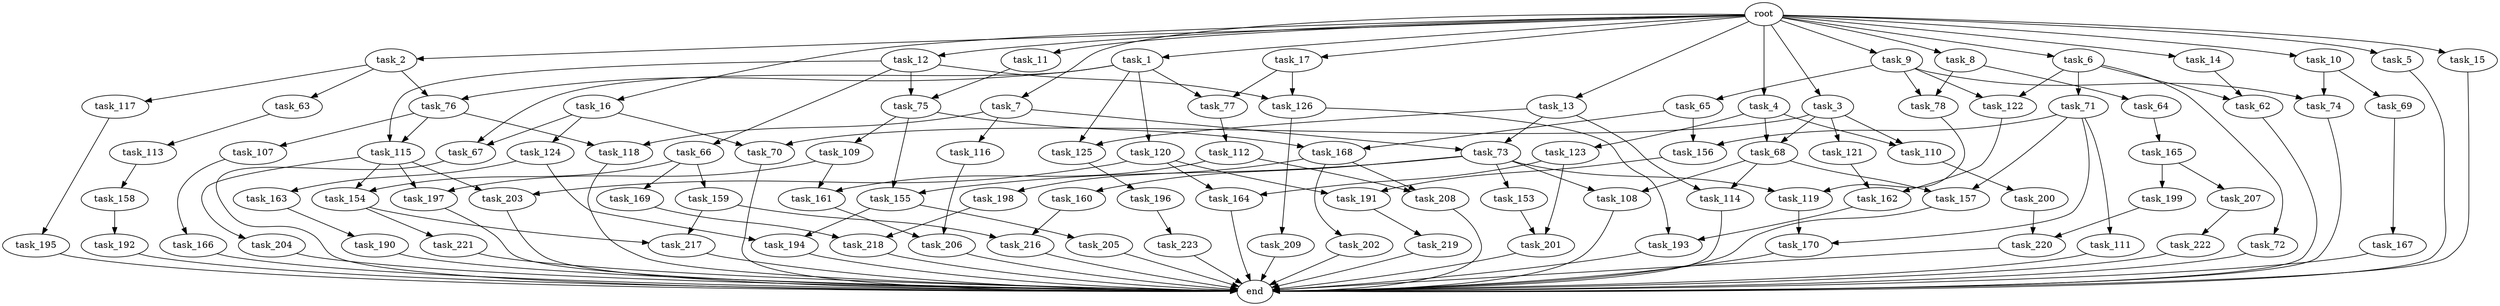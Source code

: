 digraph G {
  task_11 [size="2.048000"];
  task_168 [size="2010044694.528000"];
  task_195 [size="154618822.656000"];
  task_64 [size="68719476.736000"];
  task_17 [size="2.048000"];
  task_190 [size="1391569403.904000"];
  task_219 [size="154618822.656000"];
  task_217 [size="704374636.544000"];
  task_126 [size="3435973836.800000"];
  task_69 [size="154618822.656000"];
  task_155 [size="1047972020.224000"];
  task_113 [size="154618822.656000"];
  task_199 [size="429496729.600000"];
  task_73 [size="1047972020.224000"];
  task_124 [size="429496729.600000"];
  task_197 [size="1992864825.344000"];
  task_7 [size="2.048000"];
  task_109 [size="618475290.624000"];
  task_67 [size="584115552.256000"];
  task_122 [size="3435973836.800000"];
  task_158 [size="68719476.736000"];
  task_157 [size="996432412.672000"];
  task_205 [size="841813590.016000"];
  task_216 [size="858993459.200000"];
  task_115 [size="3109556322.304000"];
  task_75 [size="3109556322.304000"];
  task_206 [size="223338299.392000"];
  task_192 [size="841813590.016000"];
  task_203 [size="2817498546.176000"];
  task_63 [size="1391569403.904000"];
  task_201 [size="1374389534.720000"];
  task_107 [size="1391569403.904000"];
  task_72 [size="1717986918.400000"];
  task_196 [size="429496729.600000"];
  task_112 [size="1099511627.776000"];
  task_121 [size="1099511627.776000"];
  task_198 [size="154618822.656000"];
  task_202 [size="154618822.656000"];
  task_170 [size="996432412.672000"];
  task_207 [size="429496729.600000"];
  task_14 [size="2.048000"];
  task_62 [size="2147483648.000000"];
  task_125 [size="773094113.280000"];
  task_119 [size="2147483648.000000"];
  task_153 [size="429496729.600000"];
  task_223 [size="274877906.944000"];
  task_108 [size="1271310319.616000"];
  task_9 [size="2.048000"];
  task_8 [size="2.048000"];
  end [size="0.000000"];
  root [size="0.000000"];
  task_167 [size="429496729.600000"];
  task_161 [size="549755813.888000"];
  task_218 [size="1546188226.560000"];
  task_165 [size="841813590.016000"];
  task_4 [size="2.048000"];
  task_70 [size="1529008357.376000"];
  task_65 [size="1717986918.400000"];
  task_78 [size="1786706395.136000"];
  task_13 [size="2.048000"];
  task_194 [size="996432412.672000"];
  task_66 [size="1717986918.400000"];
  task_120 [size="154618822.656000"];
  task_5 [size="2.048000"];
  task_15 [size="2.048000"];
  task_204 [size="1717986918.400000"];
  task_154 [size="1992864825.344000"];
  task_200 [size="841813590.016000"];
  task_6 [size="2.048000"];
  task_220 [size="584115552.256000"];
  task_116 [size="429496729.600000"];
  task_16 [size="2.048000"];
  task_164 [size="1374389534.720000"];
  task_3 [size="2.048000"];
  task_117 [size="1391569403.904000"];
  task_209 [size="429496729.600000"];
  task_166 [size="154618822.656000"];
  task_10 [size="2.048000"];
  task_118 [size="1821066133.504000"];
  task_110 [size="1717986918.400000"];
  task_74 [size="1872605741.056000"];
  task_221 [size="274877906.944000"];
  task_160 [size="429496729.600000"];
  task_1 [size="2.048000"];
  task_208 [size="429496729.600000"];
  task_222 [size="1391569403.904000"];
  task_159 [size="274877906.944000"];
  task_156 [size="1546188226.560000"];
  task_68 [size="1717986918.400000"];
  task_2 [size="2.048000"];
  task_71 [size="1717986918.400000"];
  task_114 [size="1460288880.640000"];
  task_12 [size="2.048000"];
  task_111 [size="154618822.656000"];
  task_191 [size="1374389534.720000"];
  task_163 [size="154618822.656000"];
  task_123 [size="618475290.624000"];
  task_193 [size="1529008357.376000"];
  task_162 [size="704374636.544000"];
  task_77 [size="1872605741.056000"];
  task_169 [size="274877906.944000"];
  task_76 [size="1546188226.560000"];

  task_11 -> task_75 [size="679477248.000000"];
  task_168 -> task_198 [size="75497472.000000"];
  task_168 -> task_202 [size="75497472.000000"];
  task_168 -> task_208 [size="75497472.000000"];
  task_195 -> end [size="1.000000"];
  task_64 -> task_165 [size="411041792.000000"];
  task_17 -> task_77 [size="838860800.000000"];
  task_17 -> task_126 [size="838860800.000000"];
  task_190 -> end [size="1.000000"];
  task_219 -> end [size="1.000000"];
  task_217 -> end [size="1.000000"];
  task_126 -> task_209 [size="209715200.000000"];
  task_126 -> task_193 [size="209715200.000000"];
  task_69 -> task_167 [size="209715200.000000"];
  task_155 -> task_205 [size="411041792.000000"];
  task_155 -> task_194 [size="411041792.000000"];
  task_113 -> task_158 [size="33554432.000000"];
  task_199 -> task_220 [size="75497472.000000"];
  task_73 -> task_108 [size="209715200.000000"];
  task_73 -> task_119 [size="209715200.000000"];
  task_73 -> task_153 [size="209715200.000000"];
  task_73 -> task_160 [size="209715200.000000"];
  task_73 -> task_155 [size="209715200.000000"];
  task_124 -> task_194 [size="75497472.000000"];
  task_124 -> task_163 [size="75497472.000000"];
  task_197 -> end [size="1.000000"];
  task_7 -> task_118 [size="209715200.000000"];
  task_7 -> task_73 [size="209715200.000000"];
  task_7 -> task_116 [size="209715200.000000"];
  task_109 -> task_197 [size="134217728.000000"];
  task_109 -> task_161 [size="134217728.000000"];
  task_67 -> end [size="1.000000"];
  task_122 -> task_162 [size="209715200.000000"];
  task_158 -> task_192 [size="411041792.000000"];
  task_157 -> end [size="1.000000"];
  task_205 -> end [size="1.000000"];
  task_216 -> end [size="1.000000"];
  task_115 -> task_197 [size="838860800.000000"];
  task_115 -> task_204 [size="838860800.000000"];
  task_115 -> task_154 [size="838860800.000000"];
  task_115 -> task_203 [size="838860800.000000"];
  task_75 -> task_109 [size="301989888.000000"];
  task_75 -> task_155 [size="301989888.000000"];
  task_75 -> task_168 [size="301989888.000000"];
  task_206 -> end [size="1.000000"];
  task_192 -> end [size="1.000000"];
  task_203 -> end [size="1.000000"];
  task_63 -> task_113 [size="75497472.000000"];
  task_201 -> end [size="1.000000"];
  task_107 -> task_166 [size="75497472.000000"];
  task_72 -> end [size="1.000000"];
  task_196 -> task_223 [size="134217728.000000"];
  task_112 -> task_161 [size="134217728.000000"];
  task_112 -> task_208 [size="134217728.000000"];
  task_121 -> task_162 [size="134217728.000000"];
  task_198 -> task_218 [size="679477248.000000"];
  task_202 -> end [size="1.000000"];
  task_170 -> end [size="1.000000"];
  task_207 -> task_222 [size="679477248.000000"];
  task_14 -> task_62 [size="209715200.000000"];
  task_62 -> end [size="1.000000"];
  task_125 -> task_196 [size="209715200.000000"];
  task_119 -> task_170 [size="411041792.000000"];
  task_153 -> task_201 [size="536870912.000000"];
  task_223 -> end [size="1.000000"];
  task_108 -> end [size="1.000000"];
  task_9 -> task_65 [size="838860800.000000"];
  task_9 -> task_78 [size="838860800.000000"];
  task_9 -> task_122 [size="838860800.000000"];
  task_9 -> task_74 [size="838860800.000000"];
  task_8 -> task_78 [size="33554432.000000"];
  task_8 -> task_64 [size="33554432.000000"];
  root -> task_15 [size="1.000000"];
  root -> task_16 [size="1.000000"];
  root -> task_5 [size="1.000000"];
  root -> task_11 [size="1.000000"];
  root -> task_3 [size="1.000000"];
  root -> task_12 [size="1.000000"];
  root -> task_8 [size="1.000000"];
  root -> task_6 [size="1.000000"];
  root -> task_17 [size="1.000000"];
  root -> task_7 [size="1.000000"];
  root -> task_1 [size="1.000000"];
  root -> task_4 [size="1.000000"];
  root -> task_2 [size="1.000000"];
  root -> task_13 [size="1.000000"];
  root -> task_14 [size="1.000000"];
  root -> task_9 [size="1.000000"];
  root -> task_10 [size="1.000000"];
  task_167 -> end [size="1.000000"];
  task_161 -> task_206 [size="33554432.000000"];
  task_218 -> end [size="1.000000"];
  task_165 -> task_207 [size="209715200.000000"];
  task_165 -> task_199 [size="209715200.000000"];
  task_4 -> task_68 [size="301989888.000000"];
  task_4 -> task_123 [size="301989888.000000"];
  task_4 -> task_110 [size="301989888.000000"];
  task_70 -> end [size="1.000000"];
  task_65 -> task_156 [size="679477248.000000"];
  task_65 -> task_168 [size="679477248.000000"];
  task_78 -> task_119 [size="838860800.000000"];
  task_13 -> task_114 [size="301989888.000000"];
  task_13 -> task_125 [size="301989888.000000"];
  task_13 -> task_73 [size="301989888.000000"];
  task_194 -> end [size="1.000000"];
  task_66 -> task_169 [size="134217728.000000"];
  task_66 -> task_159 [size="134217728.000000"];
  task_66 -> task_154 [size="134217728.000000"];
  task_120 -> task_164 [size="536870912.000000"];
  task_120 -> task_191 [size="536870912.000000"];
  task_120 -> task_203 [size="536870912.000000"];
  task_5 -> end [size="1.000000"];
  task_15 -> end [size="1.000000"];
  task_204 -> end [size="1.000000"];
  task_154 -> task_221 [size="134217728.000000"];
  task_154 -> task_217 [size="134217728.000000"];
  task_200 -> task_220 [size="209715200.000000"];
  task_6 -> task_72 [size="838860800.000000"];
  task_6 -> task_62 [size="838860800.000000"];
  task_6 -> task_122 [size="838860800.000000"];
  task_6 -> task_71 [size="838860800.000000"];
  task_220 -> end [size="1.000000"];
  task_116 -> task_206 [size="75497472.000000"];
  task_16 -> task_124 [size="209715200.000000"];
  task_16 -> task_67 [size="209715200.000000"];
  task_16 -> task_70 [size="209715200.000000"];
  task_164 -> end [size="1.000000"];
  task_3 -> task_68 [size="536870912.000000"];
  task_3 -> task_121 [size="536870912.000000"];
  task_3 -> task_70 [size="536870912.000000"];
  task_3 -> task_110 [size="536870912.000000"];
  task_117 -> task_195 [size="75497472.000000"];
  task_209 -> end [size="1.000000"];
  task_166 -> end [size="1.000000"];
  task_10 -> task_69 [size="75497472.000000"];
  task_10 -> task_74 [size="75497472.000000"];
  task_118 -> end [size="1.000000"];
  task_110 -> task_200 [size="411041792.000000"];
  task_74 -> end [size="1.000000"];
  task_221 -> end [size="1.000000"];
  task_160 -> task_216 [size="209715200.000000"];
  task_1 -> task_67 [size="75497472.000000"];
  task_1 -> task_120 [size="75497472.000000"];
  task_1 -> task_125 [size="75497472.000000"];
  task_1 -> task_77 [size="75497472.000000"];
  task_1 -> task_76 [size="75497472.000000"];
  task_208 -> end [size="1.000000"];
  task_222 -> end [size="1.000000"];
  task_159 -> task_216 [size="209715200.000000"];
  task_159 -> task_217 [size="209715200.000000"];
  task_156 -> task_191 [size="134217728.000000"];
  task_68 -> task_108 [size="411041792.000000"];
  task_68 -> task_114 [size="411041792.000000"];
  task_68 -> task_157 [size="411041792.000000"];
  task_2 -> task_76 [size="679477248.000000"];
  task_2 -> task_117 [size="679477248.000000"];
  task_2 -> task_63 [size="679477248.000000"];
  task_71 -> task_157 [size="75497472.000000"];
  task_71 -> task_111 [size="75497472.000000"];
  task_71 -> task_156 [size="75497472.000000"];
  task_71 -> task_170 [size="75497472.000000"];
  task_114 -> end [size="1.000000"];
  task_12 -> task_66 [size="838860800.000000"];
  task_12 -> task_75 [size="838860800.000000"];
  task_12 -> task_115 [size="838860800.000000"];
  task_12 -> task_126 [size="838860800.000000"];
  task_111 -> end [size="1.000000"];
  task_191 -> task_219 [size="75497472.000000"];
  task_163 -> task_190 [size="679477248.000000"];
  task_123 -> task_164 [size="134217728.000000"];
  task_123 -> task_201 [size="134217728.000000"];
  task_193 -> end [size="1.000000"];
  task_162 -> task_193 [size="536870912.000000"];
  task_77 -> task_112 [size="536870912.000000"];
  task_169 -> task_218 [size="75497472.000000"];
  task_76 -> task_118 [size="679477248.000000"];
  task_76 -> task_107 [size="679477248.000000"];
  task_76 -> task_115 [size="679477248.000000"];
}
